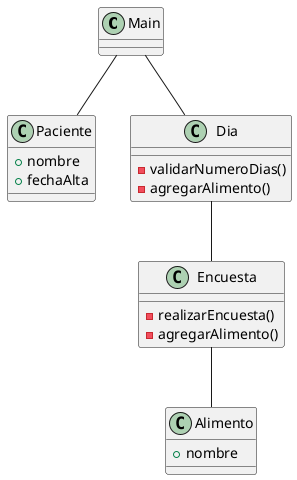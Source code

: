 @startuml

class Main{
}

class Paciente{
    + nombre
    + fechaAlta
}

class Encuesta{
    - realizarEncuesta()
    - agregarAlimento()
}

class Dia{
    - validarNumeroDias()
    - agregarAlimento()
}

class Alimento{
    + nombre
}

Main -- Paciente
Main -- Dia
Dia -- Encuesta
Encuesta -- Alimento

@enduml